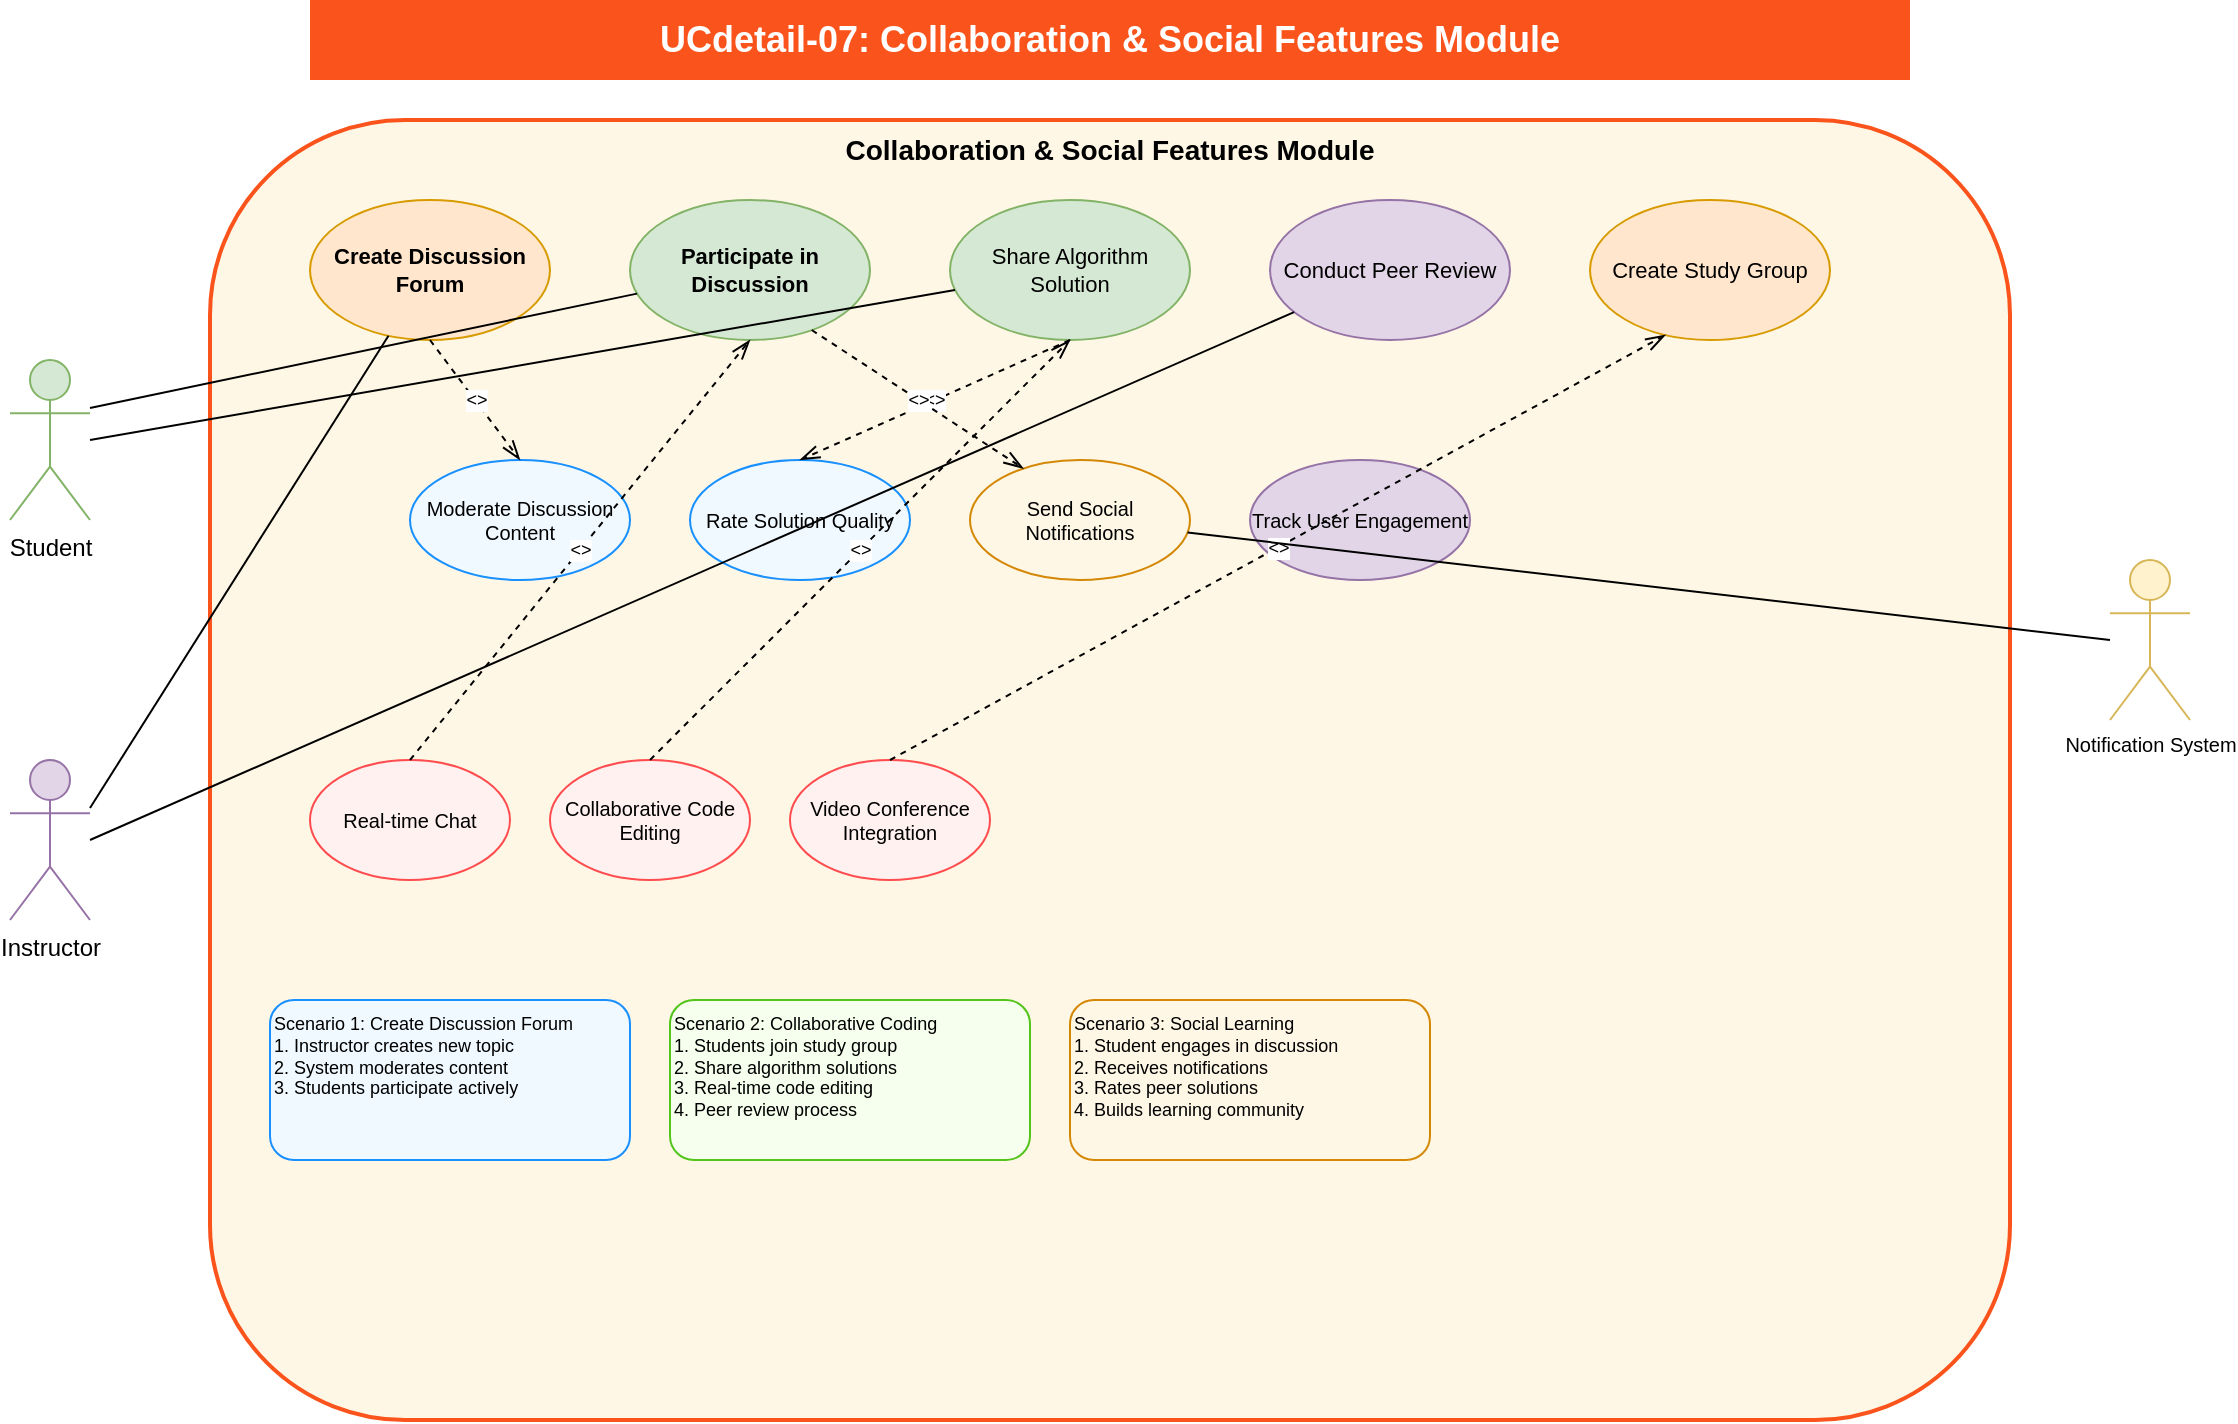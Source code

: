 <?xml version="1.0" encoding="UTF-8"?>
<mxfile version="24.7.17" type="device">
  <diagram name="UCdetail-07: Collaboration &amp; Social Features" id="ucdetail-07">
    <mxGraphModel dx="1400" dy="900" grid="1" gridSize="10" guides="1" tooltips="1" connect="1" arrows="1" fold="1" page="1" pageScale="1" pageWidth="1200" pageHeight="800" math="0" shadow="0">
      <root>
        <mxCell id="0"/>
        <mxCell id="1" parent="0"/>
        
        <mxCell id="title" value="UCdetail-07: Collaboration &amp; Social Features Module" style="text;html=1;align=center;verticalAlign=middle;whiteSpace=wrap;rounded=0;fontSize=18;fontStyle=1;fillColor=#fa541c;fontColor=#ffffff" vertex="1" parent="1">
          <mxGeometry x="200" y="20" width="800" height="40" as="geometry"/>
        </mxCell>

        <mxCell id="system-boundary" value="Collaboration &amp; Social Features Module" style="rounded=1;whiteSpace=wrap;html=1;fontSize=14;fontStyle=1;fillColor=#fff7e6;strokeColor=#fa541c;strokeWidth=2;verticalAlign=top" vertex="1" parent="1">
          <mxGeometry x="150" y="80" width="900" height="650" as="geometry"/>
        </mxCell>

        <!-- Actors -->
        <mxCell id="student" value="Student" style="shape=umlActor;verticalLabelPosition=bottom;verticalAlign=top;html=1;outlineConnect=0;fontSize=12;fillColor=#d5e8d4;strokeColor=#82b366" vertex="1" parent="1">
          <mxGeometry x="50" y="200" width="40" height="80" as="geometry"/>
        </mxCell>

        <mxCell id="instructor" value="Instructor" style="shape=umlActor;verticalLabelPosition=bottom;verticalAlign=top;html=1;outlineConnect=0;fontSize=12;fillColor=#e1d5e7;strokeColor=#9673a6" vertex="1" parent="1">
          <mxGeometry x="50" y="400" width="40" height="80" as="geometry"/>
        </mxCell>

        <mxCell id="notification-system" value="Notification System" style="shape=umlActor;verticalLabelPosition=bottom;verticalAlign=top;html=1;outlineConnect=0;fontSize=10;fillColor=#fff2cc;strokeColor=#d6b656" vertex="1" parent="1">
          <mxGeometry x="1100" y="300" width="40" height="80" as="geometry"/>
        </mxCell>

        <!-- Primary Use Cases -->
        <mxCell id="create-discussion" value="Create Discussion Forum" style="ellipse;whiteSpace=wrap;html=1;fontSize=11;fillColor=#ffe6cc;strokeColor=#d79b00;fontStyle=1" vertex="1" parent="1">
          <mxGeometry x="200" y="120" width="120" height="70" as="geometry"/>
        </mxCell>

        <mxCell id="participate-discussion" value="Participate in Discussion" style="ellipse;whiteSpace=wrap;html=1;fontSize=11;fillColor=#d5e8d4;strokeColor=#82b366;fontStyle=1" vertex="1" parent="1">
          <mxGeometry x="360" y="120" width="120" height="70" as="geometry"/>
        </mxCell>

        <mxCell id="share-solution" value="Share Algorithm Solution" style="ellipse;whiteSpace=wrap;html=1;fontSize=11;fillColor=#d5e8d4;strokeColor=#82b366" vertex="1" parent="1">
          <mxGeometry x="520" y="120" width="120" height="70" as="geometry"/>
        </mxCell>

        <mxCell id="peer-review" value="Conduct Peer Review" style="ellipse;whiteSpace=wrap;html=1;fontSize=11;fillColor=#e1d5e7;strokeColor=#9673a6" vertex="1" parent="1">
          <mxGeometry x="680" y="120" width="120" height="70" as="geometry"/>
        </mxCell>

        <mxCell id="create-study-group" value="Create Study Group" style="ellipse;whiteSpace=wrap;html=1;fontSize=11;fillColor=#ffe6cc;strokeColor=#d79b00" vertex="1" parent="1">
          <mxGeometry x="840" y="120" width="120" height="70" as="geometry"/>
        </mxCell>

        <!-- Support Use Cases -->
        <mxCell id="moderate-content" value="Moderate Discussion Content" style="ellipse;whiteSpace=wrap;html=1;fontSize=10;fillColor=#f0f9ff;strokeColor=#1890ff" vertex="1" parent="1">
          <mxGeometry x="250" y="250" width="110" height="60" as="geometry"/>
        </mxCell>

        <mxCell id="rate-solution" value="Rate Solution Quality" style="ellipse;whiteSpace=wrap;html=1;fontSize=10;fillColor=#f0f9ff;strokeColor=#1890ff" vertex="1" parent="1">
          <mxGeometry x="390" y="250" width="110" height="60" as="geometry"/>
        </mxCell>

        <mxCell id="send-notifications" value="Send Social Notifications" style="ellipse;whiteSpace=wrap;html=1;fontSize=10;fillColor=#fff7e6;strokeColor=#d48806" vertex="1" parent="1">
          <mxGeometry x="530" y="250" width="110" height="60" as="geometry"/>
        </mxCell>

        <mxCell id="track-engagement" value="Track User Engagement" style="ellipse;whiteSpace=wrap;html=1;fontSize=10;fillColor=#e1d5e7;strokeColor=#9673a6" vertex="1" parent="1">
          <mxGeometry x="670" y="250" width="110" height="60" as="geometry"/>
        </mxCell>

        <!-- Special Features -->
        <mxCell id="real-time-chat" value="Real-time Chat" style="ellipse;whiteSpace=wrap;html=1;fontSize=10;fillColor=#fff1f0;strokeColor=#ff4d4f" vertex="1" parent="1">
          <mxGeometry x="200" y="400" width="100" height="60" as="geometry"/>
        </mxCell>

        <mxCell id="code-collaboration" value="Collaborative Code Editing" style="ellipse;whiteSpace=wrap;html=1;fontSize=10;fillColor=#fff1f0;strokeColor=#ff4d4f" vertex="1" parent="1">
          <mxGeometry x="320" y="400" width="100" height="60" as="geometry"/>
        </mxCell>

        <mxCell id="video-conference" value="Video Conference Integration" style="ellipse;whiteSpace=wrap;html=1;fontSize=10;fillColor=#fff1f0;strokeColor=#ff4d4f" vertex="1" parent="1">
          <mxGeometry x="440" y="400" width="100" height="60" as="geometry"/>
        </mxCell>

        <!-- Include Relationships -->
        <mxCell id="include1" value="&lt;&lt;include&gt;&gt;" style="endArrow=openThin;html=1;rounded=0;fontSize=9;startSize=8;endSize=8;dashed=1;exitX=0.5;exitY=1;entryX=0.5;entryY=0;" edge="1" parent="1" source="create-discussion" target="moderate-content">
          <mxGeometry width="50" height="50" relative="1" as="geometry">
            <mxPoint x="400" y="350" as="sourcePoint"/>
            <mxPoint x="450" y="300" as="targetPoint"/>
          </mxGeometry>
        </mxCell>

        <mxCell id="include2" value="&lt;&lt;include&gt;&gt;" style="endArrow=openThin;html=1;rounded=0;fontSize=9;startSize=8;endSize=8;dashed=1;exitX=0.5;exitY=1;entryX=0.5;entryY=0;" edge="1" parent="1" source="share-solution" target="rate-solution">
          <mxGeometry width="50" height="50" relative="1" as="geometry">
            <mxPoint x="400" y="350" as="sourcePoint"/>
            <mxPoint x="450" y="300" as="targetPoint"/>
          </mxGeometry>
        </mxCell>

        <mxCell id="include3" value="&lt;&lt;include&gt;&gt;" style="endArrow=openThin;html=1;rounded=0;fontSize=9;startSize=8;endSize=8;dashed=1;exitX=0.8;exitY=1;entryX=0.2;entryY=0;" edge="1" parent="1" source="participate-discussion" target="send-notifications">
          <mxGeometry width="50" height="50" relative="1" as="geometry">
            <mxPoint x="400" y="350" as="sourcePoint"/>
            <mxPoint x="450" y="300" as="targetPoint"/>
          </mxGeometry>
        </mxCell>

        <!-- Extend Relationships -->
        <mxCell id="extend1" value="&lt;&lt;extend&gt;&gt;" style="endArrow=openThin;html=1;rounded=0;fontSize=9;startSize=8;endSize=8;dashed=1;exitX=0.5;exitY=0;entryX=0.5;entryY=1;" edge="1" parent="1" source="real-time-chat" target="participate-discussion">
          <mxGeometry width="50" height="50" relative="1" as="geometry">
            <mxPoint x="400" y="350" as="sourcePoint"/>
            <mxPoint x="450" y="300" as="targetPoint"/>
          </mxGeometry>
        </mxCell>

        <mxCell id="extend2" value="&lt;&lt;extend&gt;&gt;" style="endArrow=openThin;html=1;rounded=0;fontSize=9;startSize=8;endSize=8;dashed=1;exitX=0.5;exitY=0;entryX=0.5;entryY=1;" edge="1" parent="1" source="code-collaboration" target="share-solution">
          <mxGeometry width="50" height="50" relative="1" as="geometry">
            <mxPoint x="400" y="350" as="sourcePoint"/>
            <mxPoint x="450" y="300" as="targetPoint"/>
          </mxGeometry>
        </mxCell>

        <mxCell id="extend3" value="&lt;&lt;extend&gt;&gt;" style="endArrow=openThin;html=1;rounded=0;fontSize=9;startSize=8;endSize=8;dashed=1;exitX=0.5;exitY=0;entryX=0.3;entryY=1;" edge="1" parent="1" source="video-conference" target="create-study-group">
          <mxGeometry width="50" height="50" relative="1" as="geometry">
            <mxPoint x="400" y="350" as="sourcePoint"/>
            <mxPoint x="450" y="300" as="targetPoint"/>
          </mxGeometry>
        </mxCell>

        <!-- Actor Connections -->
        <mxCell id="student-participate" value="" style="endArrow=none;html=1;rounded=0;fontSize=12;startSize=8;endSize=8;exitX=1;exitY=0.3;" edge="1" parent="1" source="student" target="participate-discussion">
          <mxGeometry width="50" height="50" relative="1" as="geometry">
            <mxPoint x="400" y="400" as="sourcePoint"/>
            <mxPoint x="450" y="350" as="targetPoint"/>
          </mxGeometry>
        </mxCell>

        <mxCell id="student-share" value="" style="endArrow=none;html=1;rounded=0;fontSize=12;startSize=8;endSize=8;exitX=1;exitY=0.5;" edge="1" parent="1" source="student" target="share-solution">
          <mxGeometry width="50" height="50" relative="1" as="geometry">
            <mxPoint x="400" y="400" as="sourcePoint"/>
            <mxPoint x="450" y="350" as="targetPoint"/>
          </mxGeometry>
        </mxCell>

        <mxCell id="instructor-create" value="" style="endArrow=none;html=1;rounded=0;fontSize=12;startSize=8;endSize=8;exitX=1;exitY=0.3;" edge="1" parent="1" source="instructor" target="create-discussion">
          <mxGeometry width="50" height="50" relative="1" as="geometry">
            <mxPoint x="400" y="400" as="sourcePoint"/>
            <mxPoint x="450" y="350" as="targetPoint"/>
          </mxGeometry>
        </mxCell>

        <mxCell id="instructor-review" value="" style="endArrow=none;html=1;rounded=0;fontSize=12;startSize=8;endSize=8;exitX=1;exitY=0.5;" edge="1" parent="1" source="instructor" target="peer-review">
          <mxGeometry width="50" height="50" relative="1" as="geometry">
            <mxPoint x="400" y="400" as="sourcePoint"/>
            <mxPoint x="450" y="350" as="targetPoint"/>
          </mxGeometry>
        </mxCell>

        <mxCell id="notification-connection" value="" style="endArrow=none;html=1;rounded=0;fontSize=12;startSize=8;endSize=8;exitX=0;exitY=0.5;" edge="1" parent="1" source="notification-system" target="send-notifications">
          <mxGeometry width="50" height="50" relative="1" as="geometry">
            <mxPoint x="400" y="400" as="sourcePoint"/>
            <mxPoint x="450" y="350" as="targetPoint"/>
          </mxGeometry>
        </mxCell>

        <!-- Scenarios -->
        <mxCell id="scenario-discussion" value="Scenario 1: Create Discussion Forum&#xa;1. Instructor creates new topic&#xa;2. System moderates content&#xa;3. Students participate actively" style="rounded=1;whiteSpace=wrap;html=1;fontSize=9;align=left;verticalAlign=top;fillColor=#f0f9ff;strokeColor=#1890ff" vertex="1" parent="1">
          <mxGeometry x="180" y="520" width="180" height="80" as="geometry"/>
        </mxCell>

        <mxCell id="scenario-collaboration" value="Scenario 2: Collaborative Coding&#xa;1. Students join study group&#xa;2. Share algorithm solutions&#xa;3. Real-time code editing&#xa;4. Peer review process" style="rounded=1;whiteSpace=wrap;html=1;fontSize=9;align=left;verticalAlign=top;fillColor=#f6ffed;strokeColor=#52c41a" vertex="1" parent="1">
          <mxGeometry x="380" y="520" width="180" height="80" as="geometry"/>
        </mxCell>

        <mxCell id="scenario-social" value="Scenario 3: Social Learning&#xa;1. Student engages in discussion&#xa;2. Receives notifications&#xa;3. Rates peer solutions&#xa;4. Builds learning community" style="rounded=1;whiteSpace=wrap;html=1;fontSize=9;align=left;verticalAlign=top;fillColor=#fff7e6;strokeColor=#d48806" vertex="1" parent="1">
          <mxGeometry x="580" y="520" width="180" height="80" as="geometry"/>
        </mxCell>

      </root>
    </mxGraphModel>
  </diagram>
</mxfile>
